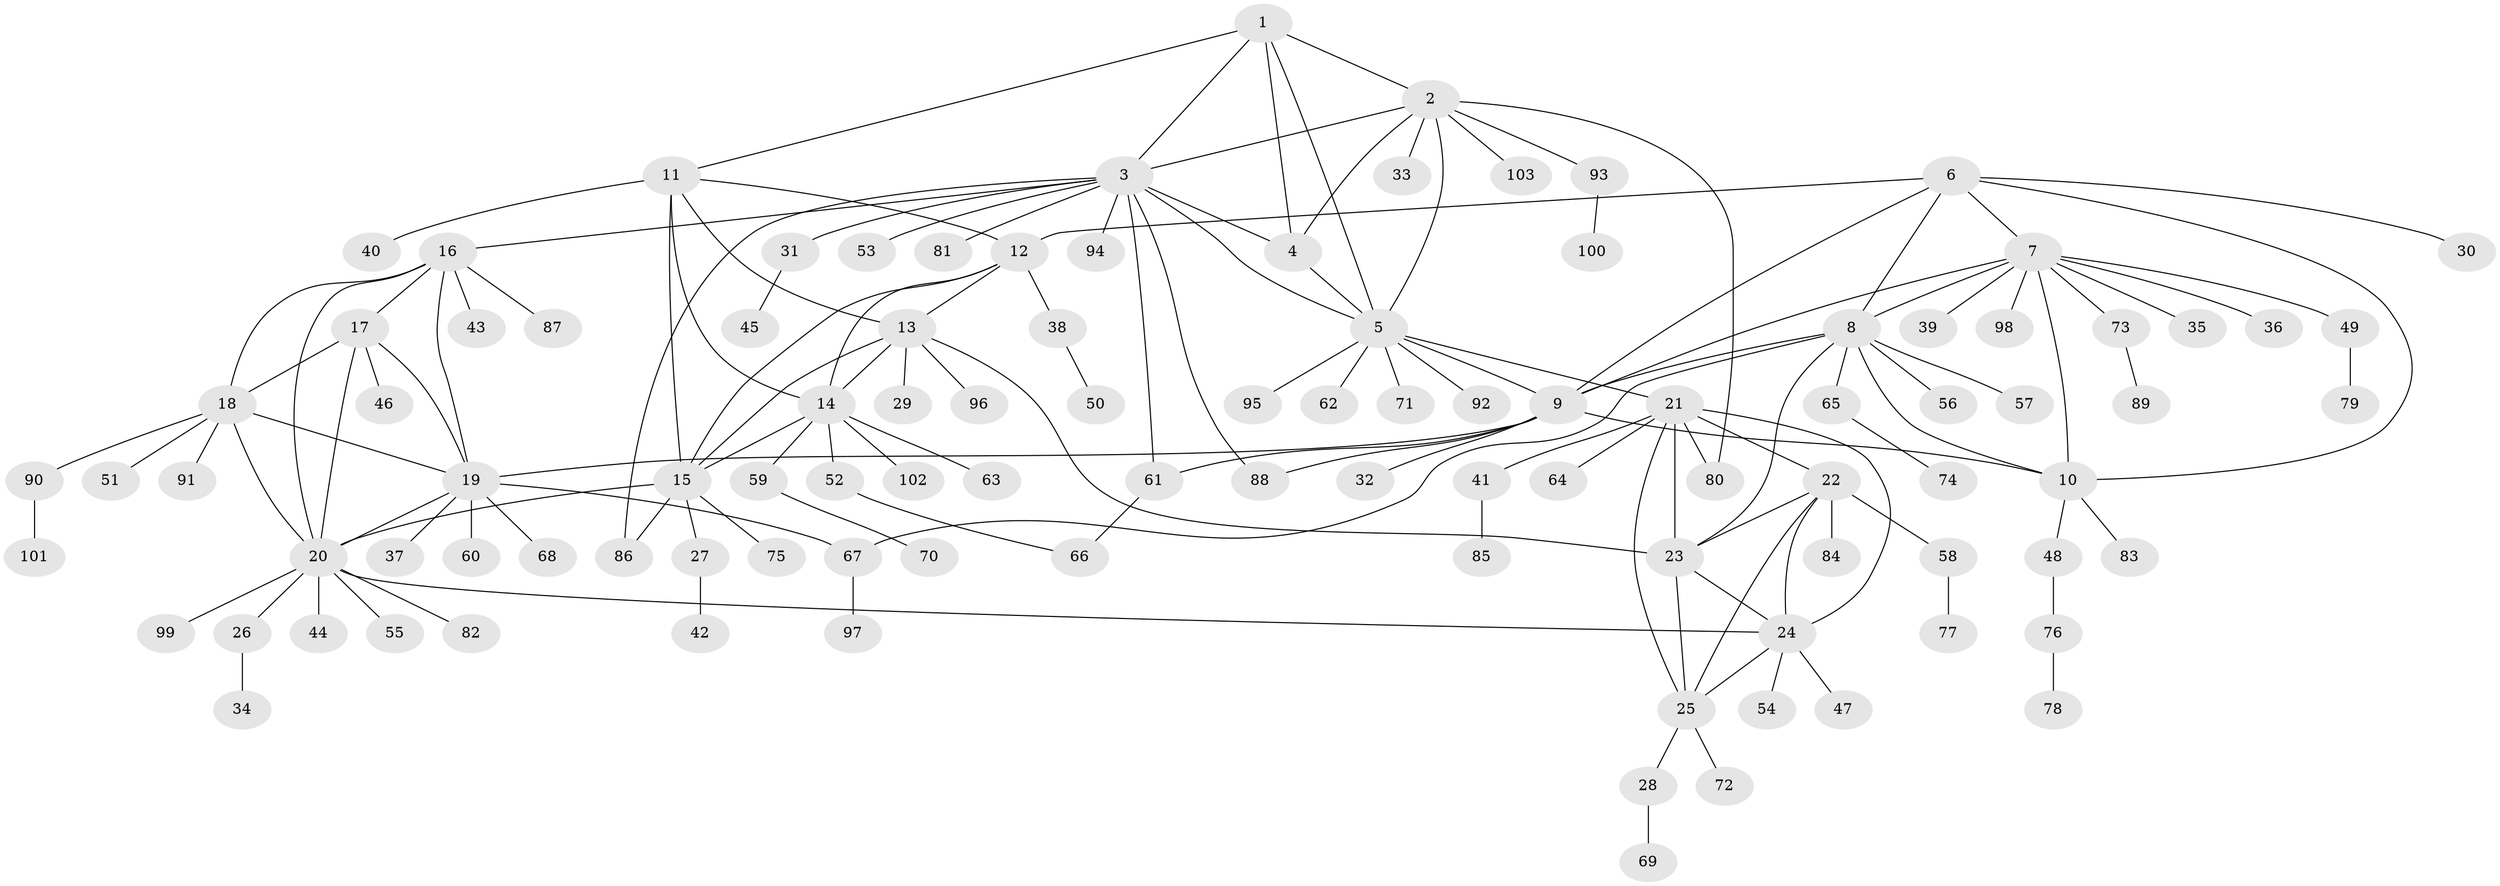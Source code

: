 // Generated by graph-tools (version 1.1) at 2025/15/03/09/25 04:15:58]
// undirected, 103 vertices, 144 edges
graph export_dot {
graph [start="1"]
  node [color=gray90,style=filled];
  1;
  2;
  3;
  4;
  5;
  6;
  7;
  8;
  9;
  10;
  11;
  12;
  13;
  14;
  15;
  16;
  17;
  18;
  19;
  20;
  21;
  22;
  23;
  24;
  25;
  26;
  27;
  28;
  29;
  30;
  31;
  32;
  33;
  34;
  35;
  36;
  37;
  38;
  39;
  40;
  41;
  42;
  43;
  44;
  45;
  46;
  47;
  48;
  49;
  50;
  51;
  52;
  53;
  54;
  55;
  56;
  57;
  58;
  59;
  60;
  61;
  62;
  63;
  64;
  65;
  66;
  67;
  68;
  69;
  70;
  71;
  72;
  73;
  74;
  75;
  76;
  77;
  78;
  79;
  80;
  81;
  82;
  83;
  84;
  85;
  86;
  87;
  88;
  89;
  90;
  91;
  92;
  93;
  94;
  95;
  96;
  97;
  98;
  99;
  100;
  101;
  102;
  103;
  1 -- 2;
  1 -- 3;
  1 -- 4;
  1 -- 5;
  1 -- 11;
  2 -- 3;
  2 -- 4;
  2 -- 5;
  2 -- 33;
  2 -- 80;
  2 -- 93;
  2 -- 103;
  3 -- 4;
  3 -- 5;
  3 -- 16;
  3 -- 31;
  3 -- 53;
  3 -- 61;
  3 -- 81;
  3 -- 86;
  3 -- 88;
  3 -- 94;
  4 -- 5;
  5 -- 9;
  5 -- 21;
  5 -- 62;
  5 -- 71;
  5 -- 92;
  5 -- 95;
  6 -- 7;
  6 -- 8;
  6 -- 9;
  6 -- 10;
  6 -- 12;
  6 -- 30;
  7 -- 8;
  7 -- 9;
  7 -- 10;
  7 -- 35;
  7 -- 36;
  7 -- 39;
  7 -- 49;
  7 -- 73;
  7 -- 98;
  8 -- 9;
  8 -- 10;
  8 -- 23;
  8 -- 56;
  8 -- 57;
  8 -- 65;
  8 -- 67;
  9 -- 10;
  9 -- 19;
  9 -- 32;
  9 -- 61;
  9 -- 88;
  10 -- 48;
  10 -- 83;
  11 -- 12;
  11 -- 13;
  11 -- 14;
  11 -- 15;
  11 -- 40;
  12 -- 13;
  12 -- 14;
  12 -- 15;
  12 -- 38;
  13 -- 14;
  13 -- 15;
  13 -- 23;
  13 -- 29;
  13 -- 96;
  14 -- 15;
  14 -- 52;
  14 -- 59;
  14 -- 63;
  14 -- 102;
  15 -- 20;
  15 -- 27;
  15 -- 75;
  15 -- 86;
  16 -- 17;
  16 -- 18;
  16 -- 19;
  16 -- 20;
  16 -- 43;
  16 -- 87;
  17 -- 18;
  17 -- 19;
  17 -- 20;
  17 -- 46;
  18 -- 19;
  18 -- 20;
  18 -- 51;
  18 -- 90;
  18 -- 91;
  19 -- 20;
  19 -- 37;
  19 -- 60;
  19 -- 67;
  19 -- 68;
  20 -- 24;
  20 -- 26;
  20 -- 44;
  20 -- 55;
  20 -- 82;
  20 -- 99;
  21 -- 22;
  21 -- 23;
  21 -- 24;
  21 -- 25;
  21 -- 41;
  21 -- 64;
  21 -- 80;
  22 -- 23;
  22 -- 24;
  22 -- 25;
  22 -- 58;
  22 -- 84;
  23 -- 24;
  23 -- 25;
  24 -- 25;
  24 -- 47;
  24 -- 54;
  25 -- 28;
  25 -- 72;
  26 -- 34;
  27 -- 42;
  28 -- 69;
  31 -- 45;
  38 -- 50;
  41 -- 85;
  48 -- 76;
  49 -- 79;
  52 -- 66;
  58 -- 77;
  59 -- 70;
  61 -- 66;
  65 -- 74;
  67 -- 97;
  73 -- 89;
  76 -- 78;
  90 -- 101;
  93 -- 100;
}
